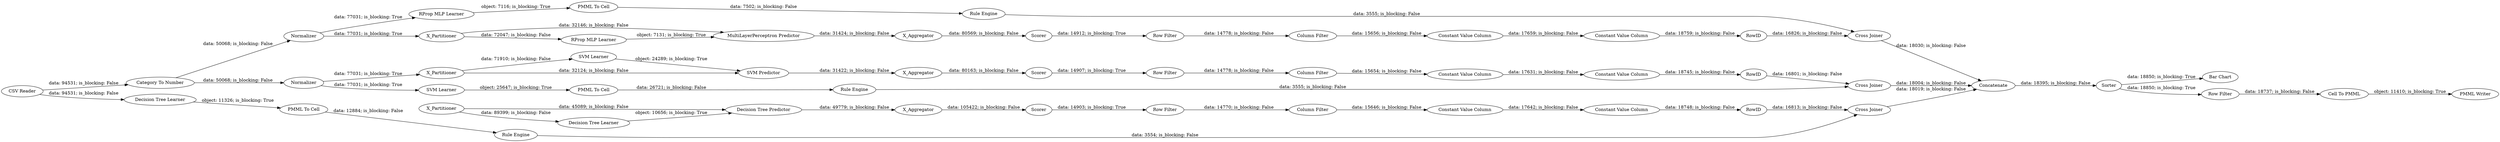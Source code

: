 digraph {
	"1615980433444631296_33" [label="Rule Engine"]
	"1615980433444631296_26" [label="Column Filter"]
	"1615980433444631296_19" [label=X_Partitioner]
	"1615980433444631296_30" [label="Cross Joiner"]
	"-6370907973555159044_11" [label="Column Filter"]
	"-372859037079381260_34" [label=X_Partitioner]
	"3062082342798425720_1" [label="CSV Reader"]
	"3062082342798425720_2" [label="Category To Number"]
	"1615980433444631296_23" [label=X_Aggregator]
	"3062082342798425720_51" [label="Cell To PMML"]
	"-372859037079381260_35" [label="Decision Tree Learner"]
	"-372859037079381260_42" [label=RowID]
	"1615980433444631296_31" [label="SVM Learner"]
	"1615980433444631296_21" [label="SVM Predictor"]
	"3062082342798425720_49" [label=Sorter]
	"3062082342798425720_52" [label="PMML Writer"]
	"-6370907973555159044_4" [label=Normalizer]
	"-372859037079381260_44" [label="Cross Joiner"]
	"-6370907973555159044_10" [label="Row Filter"]
	"-6370907973555159044_6" [label="RProp MLP Learner"]
	"1615980433444631296_27" [label="Constant Value Column"]
	"1615980433444631296_24" [label=Scorer]
	"3062082342798425720_53" [label="Bar Chart"]
	"-372859037079381260_43" [label=X_Aggregator]
	"1615980433444631296_28" [label="Constant Value Column"]
	"-6370907973555159044_16" [label="RProp MLP Learner"]
	"-6370907973555159044_17" [label="PMML To Cell"]
	"-372859037079381260_47" [label="Rule Engine"]
	"1615980433444631296_32" [label="PMML To Cell"]
	"-6370907973555159044_8" [label=X_Aggregator]
	"1615980433444631296_25" [label="Row Filter"]
	"3062082342798425720_48" [label=Concatenate]
	"1615980433444631296_20" [label="SVM Learner"]
	"-6370907973555159044_7" [label="MultiLayerPerceptron Predictor"]
	"-6370907973555159044_12" [label="Constant Value Column"]
	"1615980433444631296_29" [label=RowID]
	"-6370907973555159044_5" [label=X_Partitioner]
	"3062082342798425720_50" [label="Row Filter"]
	"-372859037079381260_38" [label="Row Filter"]
	"-372859037079381260_45" [label="Decision Tree Learner"]
	"-372859037079381260_46" [label="PMML To Cell"]
	"-372859037079381260_36" [label="Decision Tree Predictor"]
	"-6370907973555159044_13" [label="Constant Value Column"]
	"-372859037079381260_41" [label="Constant Value Column"]
	"-372859037079381260_37" [label=Scorer]
	"-372859037079381260_40" [label="Constant Value Column"]
	"-6370907973555159044_9" [label=Scorer]
	"-6370907973555159044_14" [label=RowID]
	"-6370907973555159044_15" [label="Cross Joiner"]
	"-6370907973555159044_18" [label="Rule Engine"]
	"-372859037079381260_39" [label="Column Filter"]
	"1615980433444631296_3" [label=Normalizer]
	"-6370907973555159044_12" -> "-6370907973555159044_13" [label="data: 17659; is_blocking: False"]
	"-372859037079381260_43" -> "-372859037079381260_37" [label="data: 105422; is_blocking: False"]
	"1615980433444631296_24" -> "1615980433444631296_25" [label="data: 14907; is_blocking: True"]
	"-6370907973555159044_5" -> "-6370907973555159044_7" [label="data: 32146; is_blocking: False"]
	"-6370907973555159044_10" -> "-6370907973555159044_11" [label="data: 14778; is_blocking: False"]
	"-372859037079381260_36" -> "-372859037079381260_43" [label="data: 49779; is_blocking: False"]
	"-6370907973555159044_17" -> "-6370907973555159044_18" [label="data: 7502; is_blocking: False"]
	"1615980433444631296_3" -> "1615980433444631296_19" [label="data: 77031; is_blocking: True"]
	"1615980433444631296_30" -> "3062082342798425720_48" [label="data: 18004; is_blocking: False"]
	"-6370907973555159044_15" -> "3062082342798425720_48" [label="data: 18030; is_blocking: False"]
	"3062082342798425720_50" -> "3062082342798425720_51" [label="data: 18737; is_blocking: False"]
	"1615980433444631296_32" -> "1615980433444631296_33" [label="data: 26721; is_blocking: False"]
	"1615980433444631296_21" -> "1615980433444631296_23" [label="data: 31422; is_blocking: False"]
	"-6370907973555159044_18" -> "-6370907973555159044_15" [label="data: 3555; is_blocking: False"]
	"1615980433444631296_3" -> "1615980433444631296_31" [label="data: 77031; is_blocking: True"]
	"-372859037079381260_45" -> "-372859037079381260_46" [label="object: 11326; is_blocking: True"]
	"-372859037079381260_34" -> "-372859037079381260_36" [label="data: 45089; is_blocking: False"]
	"1615980433444631296_25" -> "1615980433444631296_26" [label="data: 14778; is_blocking: False"]
	"1615980433444631296_33" -> "1615980433444631296_30" [label="data: 3555; is_blocking: False"]
	"3062082342798425720_2" -> "1615980433444631296_3" [label="data: 50068; is_blocking: False"]
	"3062082342798425720_51" -> "3062082342798425720_52" [label="object: 11410; is_blocking: True"]
	"-6370907973555159044_4" -> "-6370907973555159044_16" [label="data: 77031; is_blocking: True"]
	"-6370907973555159044_5" -> "-6370907973555159044_6" [label="data: 72047; is_blocking: False"]
	"-372859037079381260_42" -> "-372859037079381260_44" [label="data: 16813; is_blocking: False"]
	"-6370907973555159044_13" -> "-6370907973555159044_14" [label="data: 18759; is_blocking: False"]
	"-6370907973555159044_8" -> "-6370907973555159044_9" [label="data: 80569; is_blocking: False"]
	"-372859037079381260_37" -> "-372859037079381260_38" [label="data: 14903; is_blocking: True"]
	"1615980433444631296_26" -> "1615980433444631296_27" [label="data: 15654; is_blocking: False"]
	"1615980433444631296_27" -> "1615980433444631296_28" [label="data: 17631; is_blocking: False"]
	"-372859037079381260_38" -> "-372859037079381260_39" [label="data: 14770; is_blocking: False"]
	"3062082342798425720_2" -> "-6370907973555159044_4" [label="data: 50068; is_blocking: False"]
	"1615980433444631296_28" -> "1615980433444631296_29" [label="data: 18745; is_blocking: False"]
	"1615980433444631296_31" -> "1615980433444631296_32" [label="object: 25647; is_blocking: True"]
	"-6370907973555159044_14" -> "-6370907973555159044_15" [label="data: 16826; is_blocking: False"]
	"1615980433444631296_19" -> "1615980433444631296_21" [label="data: 32124; is_blocking: False"]
	"3062082342798425720_49" -> "3062082342798425720_53" [label="data: 18850; is_blocking: True"]
	"3062082342798425720_48" -> "3062082342798425720_49" [label="data: 18395; is_blocking: False"]
	"-6370907973555159044_9" -> "-6370907973555159044_10" [label="data: 14912; is_blocking: True"]
	"1615980433444631296_19" -> "1615980433444631296_20" [label="data: 71910; is_blocking: False"]
	"-6370907973555159044_16" -> "-6370907973555159044_17" [label="object: 7116; is_blocking: True"]
	"1615980433444631296_23" -> "1615980433444631296_24" [label="data: 80163; is_blocking: False"]
	"-6370907973555159044_7" -> "-6370907973555159044_8" [label="data: 31424; is_blocking: False"]
	"1615980433444631296_29" -> "1615980433444631296_30" [label="data: 16801; is_blocking: False"]
	"-372859037079381260_46" -> "-372859037079381260_47" [label="data: 12884; is_blocking: False"]
	"3062082342798425720_1" -> "-372859037079381260_45" [label="data: 94531; is_blocking: False"]
	"-6370907973555159044_6" -> "-6370907973555159044_7" [label="object: 7131; is_blocking: True"]
	"-372859037079381260_40" -> "-372859037079381260_41" [label="data: 17642; is_blocking: False"]
	"3062082342798425720_1" -> "3062082342798425720_2" [label="data: 94531; is_blocking: False"]
	"-372859037079381260_41" -> "-372859037079381260_42" [label="data: 18748; is_blocking: False"]
	"-372859037079381260_39" -> "-372859037079381260_40" [label="data: 15646; is_blocking: False"]
	"-6370907973555159044_4" -> "-6370907973555159044_5" [label="data: 77031; is_blocking: True"]
	"-372859037079381260_35" -> "-372859037079381260_36" [label="object: 10656; is_blocking: True"]
	"-372859037079381260_47" -> "-372859037079381260_44" [label="data: 3554; is_blocking: False"]
	"-6370907973555159044_11" -> "-6370907973555159044_12" [label="data: 15656; is_blocking: False"]
	"1615980433444631296_20" -> "1615980433444631296_21" [label="object: 24289; is_blocking: True"]
	"3062082342798425720_49" -> "3062082342798425720_50" [label="data: 18850; is_blocking: True"]
	"-372859037079381260_44" -> "3062082342798425720_48" [label="data: 18019; is_blocking: False"]
	"-372859037079381260_34" -> "-372859037079381260_35" [label="data: 89399; is_blocking: False"]
	rankdir=LR
}
